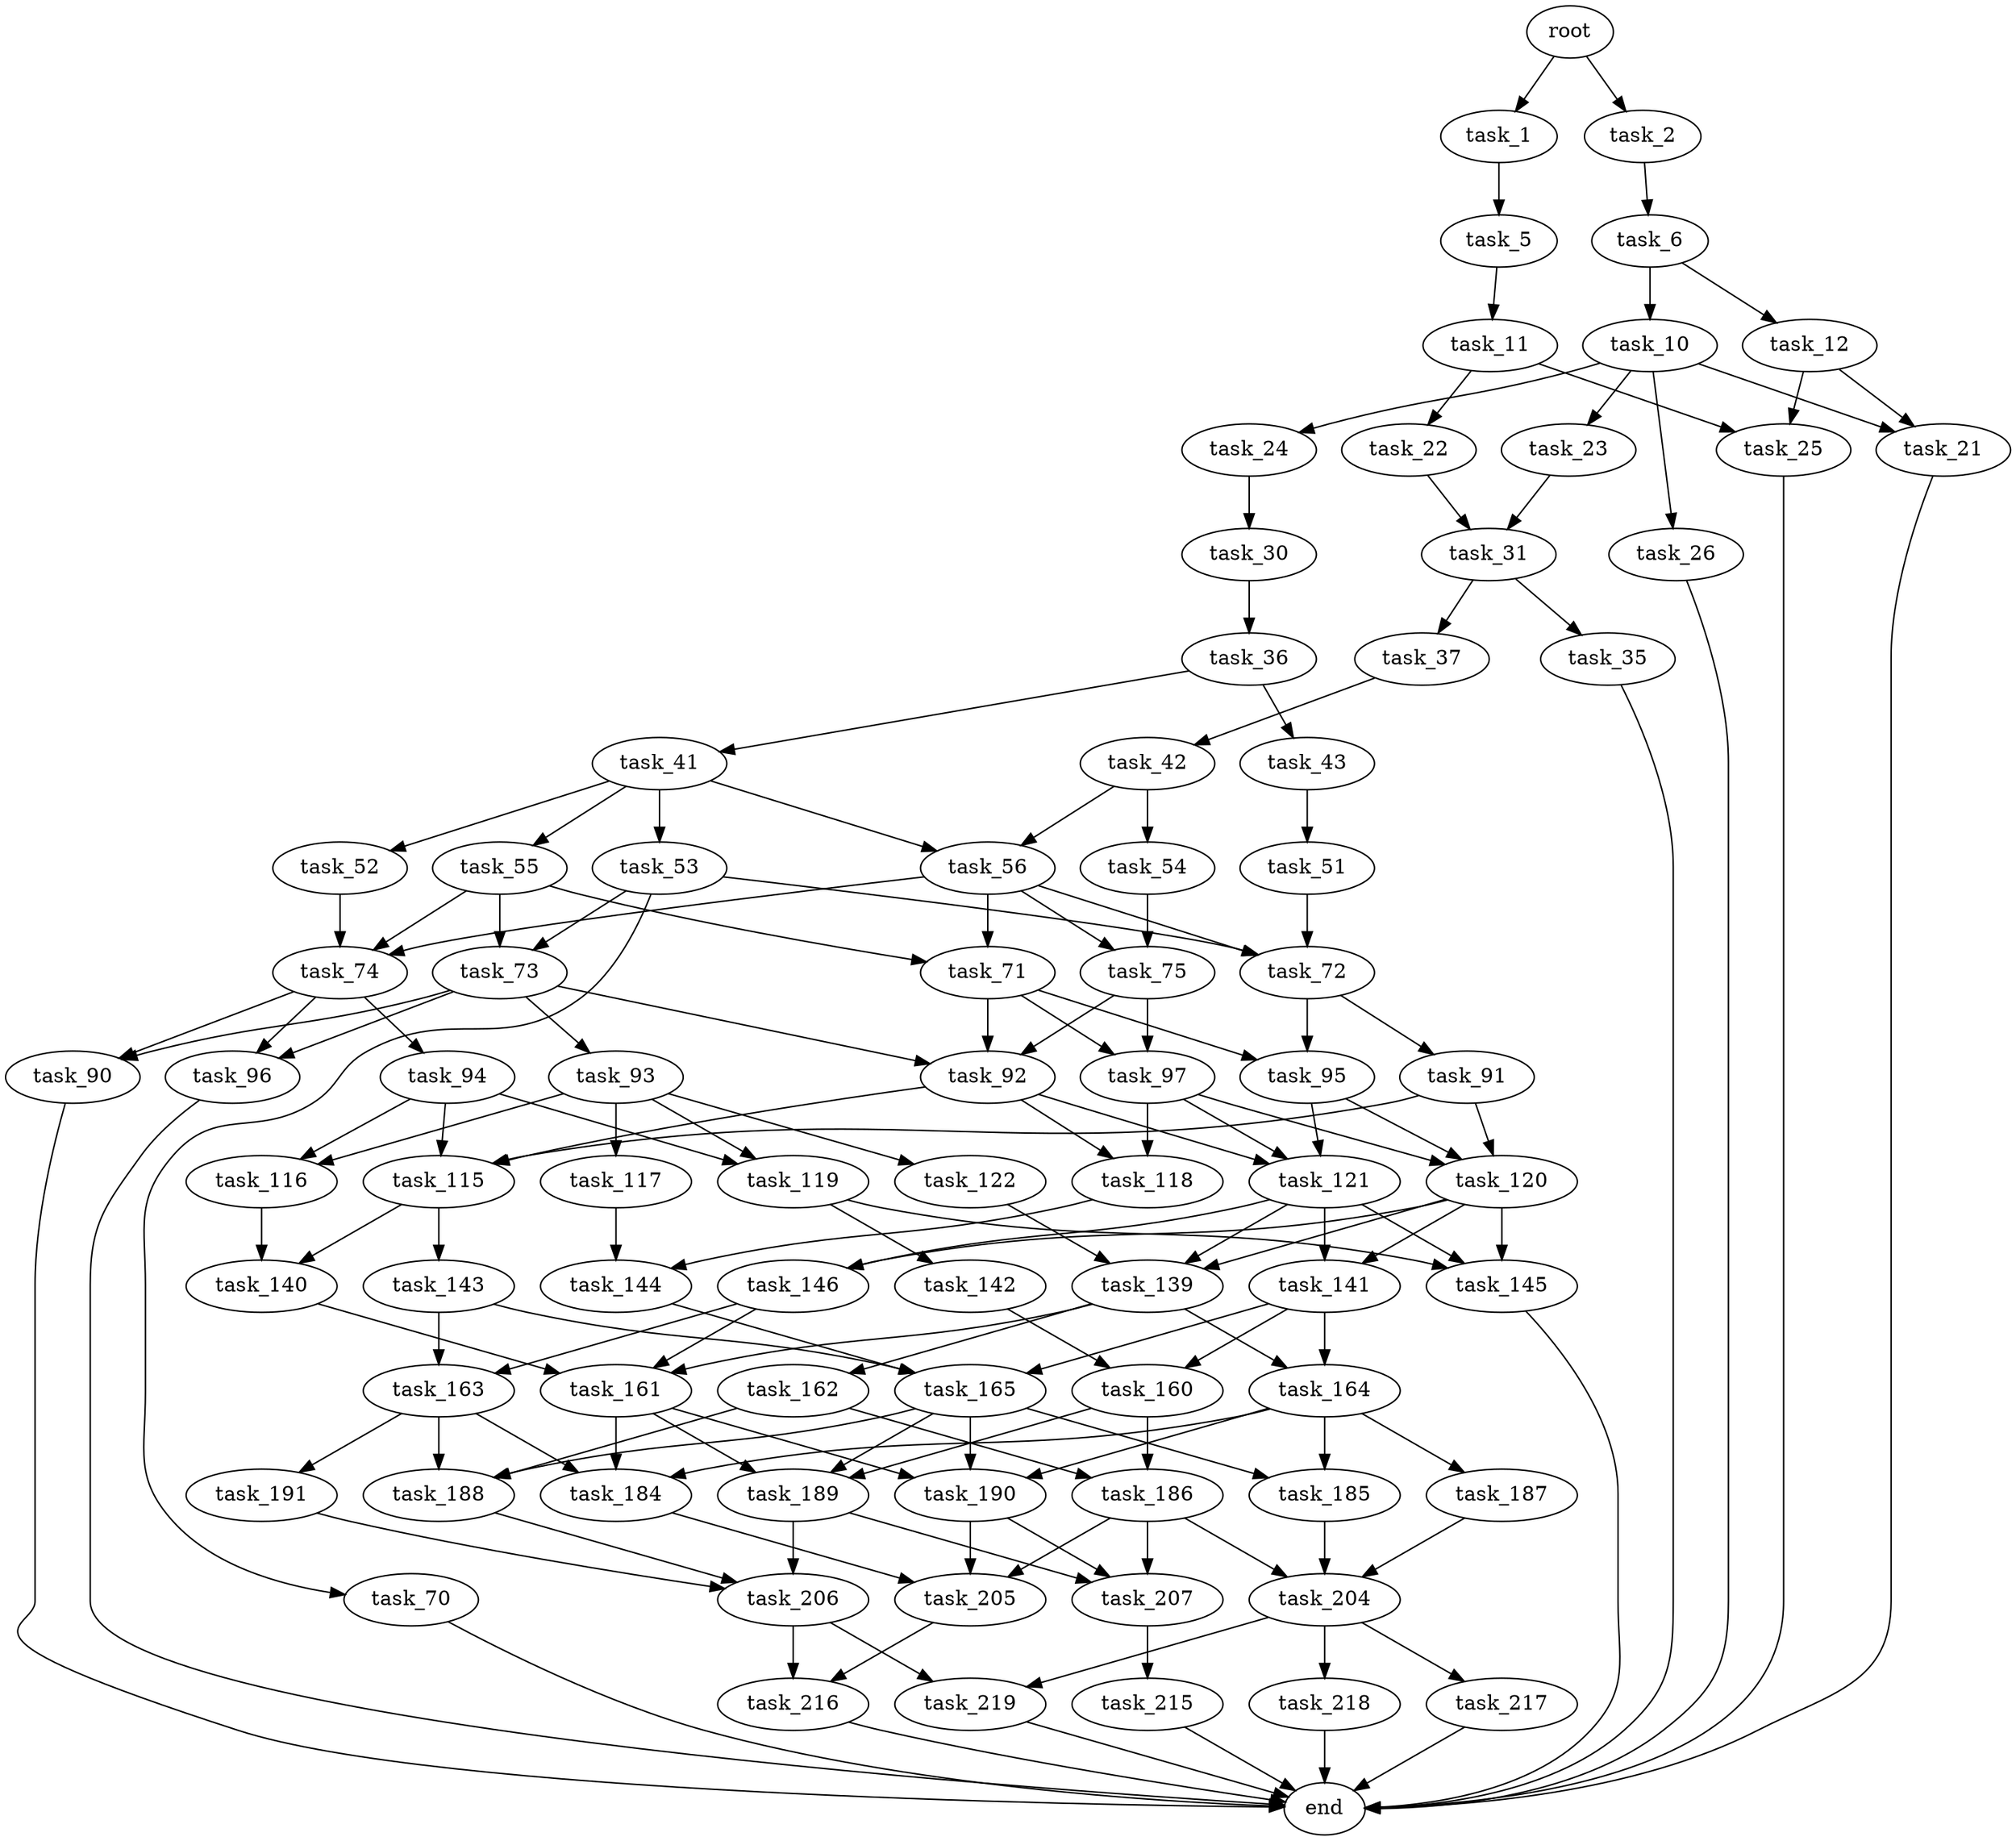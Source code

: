 digraph G {
  root [size="0.000000"];
  task_1 [size="1630249408.000000"];
  task_2 [size="597580470037.000000"];
  task_5 [size="10558433316.000000"];
  task_6 [size="134217728000.000000"];
  task_11 [size="68719476736.000000"];
  task_10 [size="782757789696.000000"];
  task_12 [size="17933982816.000000"];
  task_21 [size="238768351229.000000"];
  task_23 [size="11457816976.000000"];
  task_24 [size="18155187712.000000"];
  task_26 [size="934581953915.000000"];
  task_22 [size="549755813888.000000"];
  task_25 [size="549755813888.000000"];
  end [size="0.000000"];
  task_31 [size="6238606406.000000"];
  task_30 [size="799925611680.000000"];
  task_36 [size="8589934592.000000"];
  task_35 [size="134817504548.000000"];
  task_37 [size="303014840029.000000"];
  task_41 [size="8589934592.000000"];
  task_43 [size="782757789696.000000"];
  task_42 [size="17590414061.000000"];
  task_52 [size="84592052467.000000"];
  task_53 [size="2041952781.000000"];
  task_55 [size="8431100962.000000"];
  task_56 [size="231928233984.000000"];
  task_54 [size="10183422968.000000"];
  task_51 [size="917061255236.000000"];
  task_72 [size="134217728000.000000"];
  task_74 [size="8589934592.000000"];
  task_70 [size="207380202690.000000"];
  task_73 [size="245802912185.000000"];
  task_75 [size="40897565349.000000"];
  task_71 [size="352806969.000000"];
  task_92 [size="6089364471.000000"];
  task_95 [size="368293445632.000000"];
  task_97 [size="28991029248.000000"];
  task_91 [size="1073741824000.000000"];
  task_90 [size="2617726373.000000"];
  task_93 [size="28991029248.000000"];
  task_96 [size="30152428825.000000"];
  task_94 [size="1073741824000.000000"];
  task_115 [size="368293445632.000000"];
  task_120 [size="68719476736.000000"];
  task_118 [size="15782621289.000000"];
  task_121 [size="28991029248.000000"];
  task_116 [size="47396127828.000000"];
  task_117 [size="13431976733.000000"];
  task_119 [size="1211891820115.000000"];
  task_122 [size="231928233984.000000"];
  task_140 [size="36285760553.000000"];
  task_143 [size="16511363436.000000"];
  task_144 [size="6894721705.000000"];
  task_142 [size="357600060951.000000"];
  task_145 [size="29952605419.000000"];
  task_139 [size="229766110709.000000"];
  task_141 [size="524251007320.000000"];
  task_146 [size="549755813888.000000"];
  task_161 [size="681853496792.000000"];
  task_162 [size="68719476736.000000"];
  task_164 [size="285077177417.000000"];
  task_160 [size="1316225118.000000"];
  task_165 [size="8589934592.000000"];
  task_163 [size="6488834083.000000"];
  task_186 [size="16854963794.000000"];
  task_189 [size="368293445632.000000"];
  task_184 [size="1951095046.000000"];
  task_190 [size="306577886859.000000"];
  task_188 [size="609901053614.000000"];
  task_191 [size="156630926371.000000"];
  task_185 [size="18481496778.000000"];
  task_187 [size="116479653104.000000"];
  task_205 [size="748066040424.000000"];
  task_204 [size="25528892267.000000"];
  task_207 [size="1073741824000.000000"];
  task_206 [size="21354417090.000000"];
  task_217 [size="707014905792.000000"];
  task_218 [size="44351845632.000000"];
  task_219 [size="28991029248.000000"];
  task_216 [size="1175269815136.000000"];
  task_215 [size="19107967708.000000"];

  root -> task_1 [size="1.000000"];
  root -> task_2 [size="1.000000"];
  task_1 -> task_5 [size="134217728.000000"];
  task_2 -> task_6 [size="411041792.000000"];
  task_5 -> task_11 [size="838860800.000000"];
  task_6 -> task_10 [size="209715200.000000"];
  task_6 -> task_12 [size="209715200.000000"];
  task_11 -> task_22 [size="134217728.000000"];
  task_11 -> task_25 [size="134217728.000000"];
  task_10 -> task_21 [size="679477248.000000"];
  task_10 -> task_23 [size="679477248.000000"];
  task_10 -> task_24 [size="679477248.000000"];
  task_10 -> task_26 [size="679477248.000000"];
  task_12 -> task_21 [size="301989888.000000"];
  task_12 -> task_25 [size="301989888.000000"];
  task_21 -> end [size="1.000000"];
  task_23 -> task_31 [size="536870912.000000"];
  task_24 -> task_30 [size="679477248.000000"];
  task_26 -> end [size="1.000000"];
  task_22 -> task_31 [size="536870912.000000"];
  task_25 -> end [size="1.000000"];
  task_31 -> task_35 [size="134217728.000000"];
  task_31 -> task_37 [size="134217728.000000"];
  task_30 -> task_36 [size="536870912.000000"];
  task_36 -> task_41 [size="33554432.000000"];
  task_36 -> task_43 [size="33554432.000000"];
  task_35 -> end [size="1.000000"];
  task_37 -> task_42 [size="209715200.000000"];
  task_41 -> task_52 [size="33554432.000000"];
  task_41 -> task_53 [size="33554432.000000"];
  task_41 -> task_55 [size="33554432.000000"];
  task_41 -> task_56 [size="33554432.000000"];
  task_43 -> task_51 [size="679477248.000000"];
  task_42 -> task_54 [size="411041792.000000"];
  task_42 -> task_56 [size="411041792.000000"];
  task_52 -> task_74 [size="75497472.000000"];
  task_53 -> task_70 [size="33554432.000000"];
  task_53 -> task_72 [size="33554432.000000"];
  task_53 -> task_73 [size="33554432.000000"];
  task_55 -> task_71 [size="838860800.000000"];
  task_55 -> task_73 [size="838860800.000000"];
  task_55 -> task_74 [size="838860800.000000"];
  task_56 -> task_71 [size="301989888.000000"];
  task_56 -> task_72 [size="301989888.000000"];
  task_56 -> task_74 [size="301989888.000000"];
  task_56 -> task_75 [size="301989888.000000"];
  task_54 -> task_75 [size="411041792.000000"];
  task_51 -> task_72 [size="679477248.000000"];
  task_72 -> task_91 [size="209715200.000000"];
  task_72 -> task_95 [size="209715200.000000"];
  task_74 -> task_90 [size="33554432.000000"];
  task_74 -> task_94 [size="33554432.000000"];
  task_74 -> task_96 [size="33554432.000000"];
  task_70 -> end [size="1.000000"];
  task_73 -> task_90 [size="411041792.000000"];
  task_73 -> task_92 [size="411041792.000000"];
  task_73 -> task_93 [size="411041792.000000"];
  task_73 -> task_96 [size="411041792.000000"];
  task_75 -> task_92 [size="33554432.000000"];
  task_75 -> task_97 [size="33554432.000000"];
  task_71 -> task_92 [size="33554432.000000"];
  task_71 -> task_95 [size="33554432.000000"];
  task_71 -> task_97 [size="33554432.000000"];
  task_92 -> task_115 [size="301989888.000000"];
  task_92 -> task_118 [size="301989888.000000"];
  task_92 -> task_121 [size="301989888.000000"];
  task_95 -> task_120 [size="411041792.000000"];
  task_95 -> task_121 [size="411041792.000000"];
  task_97 -> task_118 [size="75497472.000000"];
  task_97 -> task_120 [size="75497472.000000"];
  task_97 -> task_121 [size="75497472.000000"];
  task_91 -> task_115 [size="838860800.000000"];
  task_91 -> task_120 [size="838860800.000000"];
  task_90 -> end [size="1.000000"];
  task_93 -> task_116 [size="75497472.000000"];
  task_93 -> task_117 [size="75497472.000000"];
  task_93 -> task_119 [size="75497472.000000"];
  task_93 -> task_122 [size="75497472.000000"];
  task_96 -> end [size="1.000000"];
  task_94 -> task_115 [size="838860800.000000"];
  task_94 -> task_116 [size="838860800.000000"];
  task_94 -> task_119 [size="838860800.000000"];
  task_115 -> task_140 [size="411041792.000000"];
  task_115 -> task_143 [size="411041792.000000"];
  task_120 -> task_139 [size="134217728.000000"];
  task_120 -> task_141 [size="134217728.000000"];
  task_120 -> task_145 [size="134217728.000000"];
  task_120 -> task_146 [size="134217728.000000"];
  task_118 -> task_144 [size="679477248.000000"];
  task_121 -> task_139 [size="75497472.000000"];
  task_121 -> task_141 [size="75497472.000000"];
  task_121 -> task_145 [size="75497472.000000"];
  task_121 -> task_146 [size="75497472.000000"];
  task_116 -> task_140 [size="838860800.000000"];
  task_117 -> task_144 [size="679477248.000000"];
  task_119 -> task_142 [size="838860800.000000"];
  task_119 -> task_145 [size="838860800.000000"];
  task_122 -> task_139 [size="301989888.000000"];
  task_140 -> task_161 [size="838860800.000000"];
  task_143 -> task_163 [size="301989888.000000"];
  task_143 -> task_165 [size="301989888.000000"];
  task_144 -> task_165 [size="33554432.000000"];
  task_142 -> task_160 [size="301989888.000000"];
  task_145 -> end [size="1.000000"];
  task_139 -> task_161 [size="301989888.000000"];
  task_139 -> task_162 [size="301989888.000000"];
  task_139 -> task_164 [size="301989888.000000"];
  task_141 -> task_160 [size="411041792.000000"];
  task_141 -> task_164 [size="411041792.000000"];
  task_141 -> task_165 [size="411041792.000000"];
  task_146 -> task_161 [size="536870912.000000"];
  task_146 -> task_163 [size="536870912.000000"];
  task_161 -> task_184 [size="536870912.000000"];
  task_161 -> task_189 [size="536870912.000000"];
  task_161 -> task_190 [size="536870912.000000"];
  task_162 -> task_186 [size="134217728.000000"];
  task_162 -> task_188 [size="134217728.000000"];
  task_164 -> task_184 [size="209715200.000000"];
  task_164 -> task_185 [size="209715200.000000"];
  task_164 -> task_187 [size="209715200.000000"];
  task_164 -> task_190 [size="209715200.000000"];
  task_160 -> task_186 [size="134217728.000000"];
  task_160 -> task_189 [size="134217728.000000"];
  task_165 -> task_185 [size="33554432.000000"];
  task_165 -> task_188 [size="33554432.000000"];
  task_165 -> task_189 [size="33554432.000000"];
  task_165 -> task_190 [size="33554432.000000"];
  task_163 -> task_184 [size="679477248.000000"];
  task_163 -> task_188 [size="679477248.000000"];
  task_163 -> task_191 [size="679477248.000000"];
  task_186 -> task_204 [size="536870912.000000"];
  task_186 -> task_205 [size="536870912.000000"];
  task_186 -> task_207 [size="536870912.000000"];
  task_189 -> task_206 [size="411041792.000000"];
  task_189 -> task_207 [size="411041792.000000"];
  task_184 -> task_205 [size="33554432.000000"];
  task_190 -> task_205 [size="411041792.000000"];
  task_190 -> task_207 [size="411041792.000000"];
  task_188 -> task_206 [size="411041792.000000"];
  task_191 -> task_206 [size="301989888.000000"];
  task_185 -> task_204 [size="75497472.000000"];
  task_187 -> task_204 [size="411041792.000000"];
  task_205 -> task_216 [size="679477248.000000"];
  task_204 -> task_217 [size="679477248.000000"];
  task_204 -> task_218 [size="679477248.000000"];
  task_204 -> task_219 [size="679477248.000000"];
  task_207 -> task_215 [size="838860800.000000"];
  task_206 -> task_216 [size="33554432.000000"];
  task_206 -> task_219 [size="33554432.000000"];
  task_217 -> end [size="1.000000"];
  task_218 -> end [size="1.000000"];
  task_219 -> end [size="1.000000"];
  task_216 -> end [size="1.000000"];
  task_215 -> end [size="1.000000"];
}
